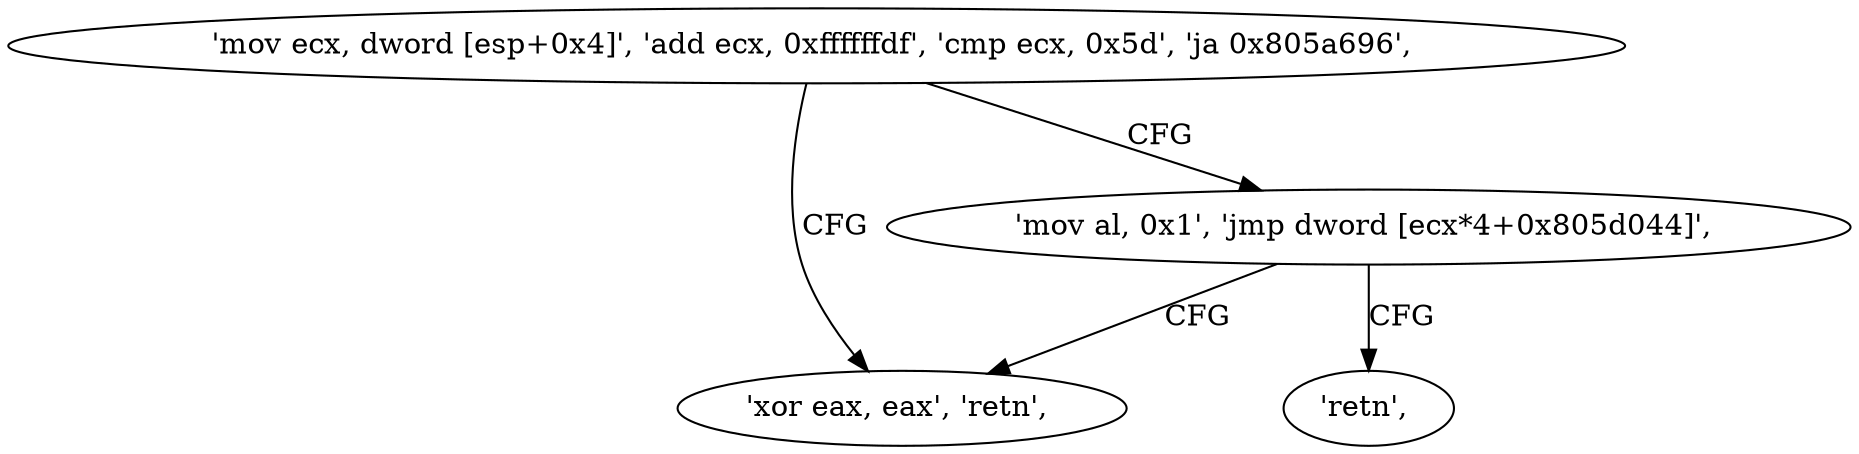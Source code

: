 digraph "func" {
"134588032" [label = "'mov ecx, dword [esp+0x4]', 'add ecx, 0xffffffdf', 'cmp ecx, 0x5d', 'ja 0x805a696', " ]
"134588054" [label = "'xor eax, eax', 'retn', " ]
"134588044" [label = "'mov al, 0x1', 'jmp dword [ecx*4+0x805d044]', " ]
"134588053" [label = "'retn', " ]
"134588032" -> "134588054" [ label = "CFG" ]
"134588032" -> "134588044" [ label = "CFG" ]
"134588044" -> "134588053" [ label = "CFG" ]
"134588044" -> "134588054" [ label = "CFG" ]
}
